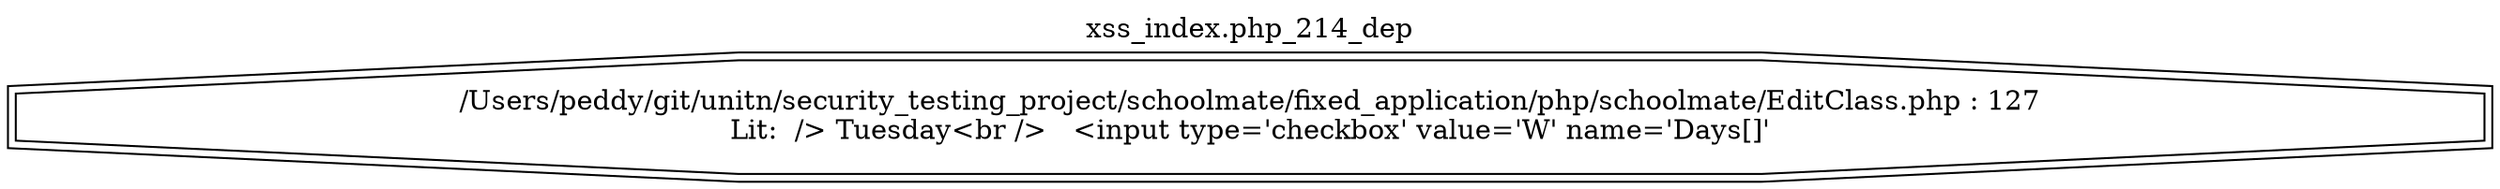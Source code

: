 digraph cfg {
  label="xss_index.php_214_dep";
  labelloc=t;
  n1 [shape=doubleoctagon, label="/Users/peddy/git/unitn/security_testing_project/schoolmate/fixed_application/php/schoolmate/EditClass.php : 127\nLit:  /> Tuesday<br />   <input type='checkbox' value='W' name='Days[]'\n"];
}
